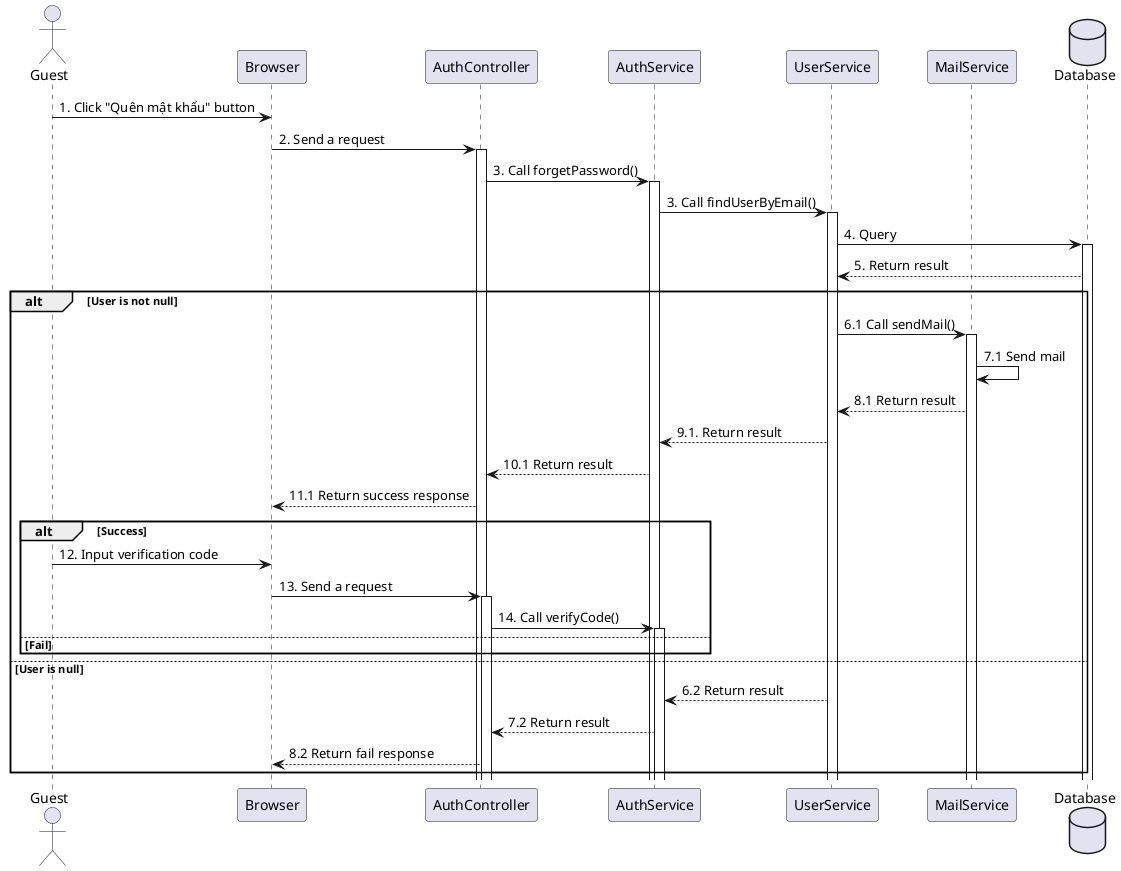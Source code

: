 @startuml

actor Guest as Guest

participant Browser as a
participant AuthController as b
participant AuthService as c
participant UserService as d
participant MailService as e
database Database as f

Guest -> a: 1. Click "Quên mật khẩu" button
a -> b++ : 2. Send a request
b -> c++: 3. Call forgetPassword()
c -> d++: 3. Call findUserByEmail()
d -> f++: 4. Query
f --> d: 5. Return result
alt User is not null
    d -> e++: 6.1 Call sendMail()
    e -> e: 7.1 Send mail
    e --> d: 8.1 Return result
    d --> c: 9.1. Return result
    c --> b: 10.1 Return result
    b --> a: 11.1 Return success response
    alt Success
        Guest -> a: 12. Input verification code
        a -> b++: 13. Send a request
        b -> c++: 14. Call verifyCode()
        
    else Fail
    end
else User is null
    d --> c: 6.2 Return result
    c --> b: 7.2 Return result
    b --> a: 8.2 Return fail response
    
end
@enduml